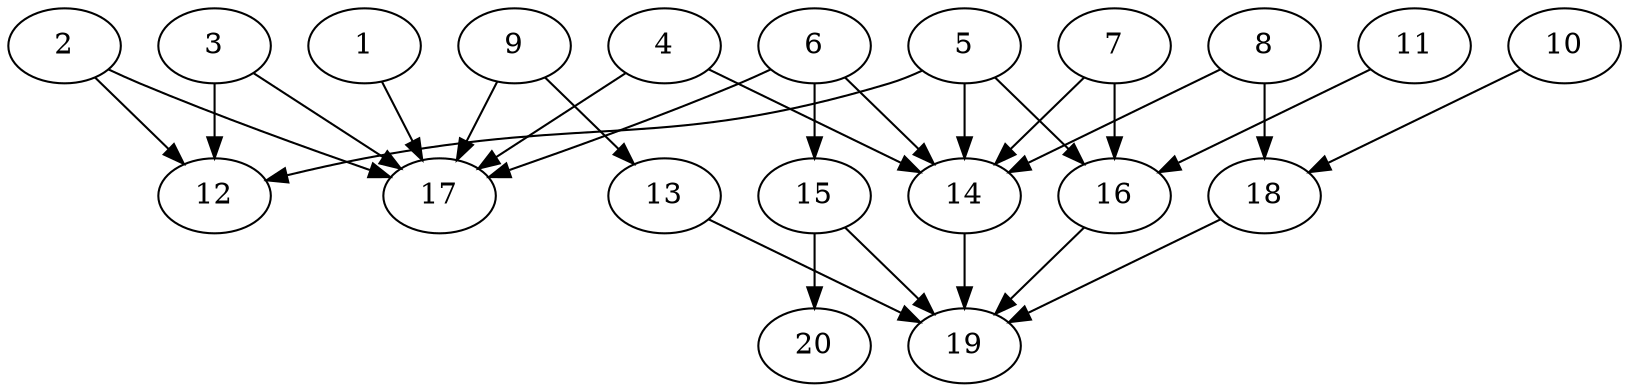 // DAG automatically generated by daggen at Thu Oct  3 13:58:43 2019
// ./daggen --dot -n 20 --ccr 0.4 --fat 0.7 --regular 0.5 --density 0.6 --mindata 5242880 --maxdata 52428800 
digraph G {
  1 [size="28684800", alpha="0.13", expect_size="11473920"] 
  1 -> 17 [size ="11473920"]
  2 [size="78553600", alpha="0.04", expect_size="31421440"] 
  2 -> 12 [size ="31421440"]
  2 -> 17 [size ="31421440"]
  3 [size="75015680", alpha="0.12", expect_size="30006272"] 
  3 -> 12 [size ="30006272"]
  3 -> 17 [size ="30006272"]
  4 [size="59120640", alpha="0.13", expect_size="23648256"] 
  4 -> 14 [size ="23648256"]
  4 -> 17 [size ="23648256"]
  5 [size="35171840", alpha="0.03", expect_size="14068736"] 
  5 -> 12 [size ="14068736"]
  5 -> 14 [size ="14068736"]
  5 -> 16 [size ="14068736"]
  6 [size="25226240", alpha="0.17", expect_size="10090496"] 
  6 -> 14 [size ="10090496"]
  6 -> 15 [size ="10090496"]
  6 -> 17 [size ="10090496"]
  7 [size="98265600", alpha="0.17", expect_size="39306240"] 
  7 -> 14 [size ="39306240"]
  7 -> 16 [size ="39306240"]
  8 [size="29565440", alpha="0.19", expect_size="11826176"] 
  8 -> 14 [size ="11826176"]
  8 -> 18 [size ="11826176"]
  9 [size="20352000", alpha="0.17", expect_size="8140800"] 
  9 -> 13 [size ="8140800"]
  9 -> 17 [size ="8140800"]
  10 [size="47910400", alpha="0.06", expect_size="19164160"] 
  10 -> 18 [size ="19164160"]
  11 [size="47040000", alpha="0.17", expect_size="18816000"] 
  11 -> 16 [size ="18816000"]
  12 [size="125952000", alpha="0.16", expect_size="50380800"] 
  13 [size="30054400", alpha="0.00", expect_size="12021760"] 
  13 -> 19 [size ="12021760"]
  14 [size="103639040", alpha="0.01", expect_size="41455616"] 
  14 -> 19 [size ="41455616"]
  15 [size="62471680", alpha="0.05", expect_size="24988672"] 
  15 -> 19 [size ="24988672"]
  15 -> 20 [size ="24988672"]
  16 [size="81018880", alpha="0.05", expect_size="32407552"] 
  16 -> 19 [size ="32407552"]
  17 [size="63383040", alpha="0.20", expect_size="25353216"] 
  18 [size="46673920", alpha="0.09", expect_size="18669568"] 
  18 -> 19 [size ="18669568"]
  19 [size="42104320", alpha="0.10", expect_size="16841728"] 
  20 [size="21675520", alpha="0.08", expect_size="8670208"] 
}
